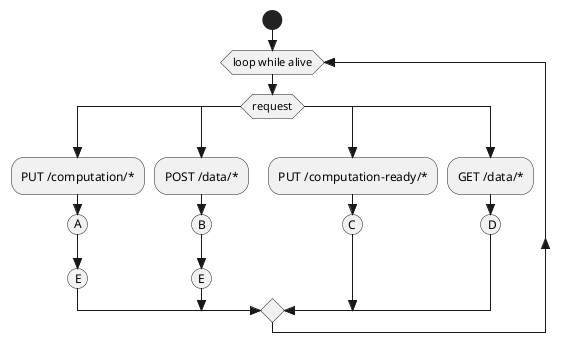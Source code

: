 @startuml
skinparam monochrome true
skinparam shadowing false
skinparam style strictuml

start
while (loop while alive)
switch (request)
case ( )
:PUT /computation/*;
(A)
(E)
case ( )
:POST /data/*;
(B)
(E)
case ( )
:PUT /computation-ready/*;
(C)
case ( )
:GET /data/*;
(D)
endswitch
endwhile
-[hidden]->
detach
@enduml
